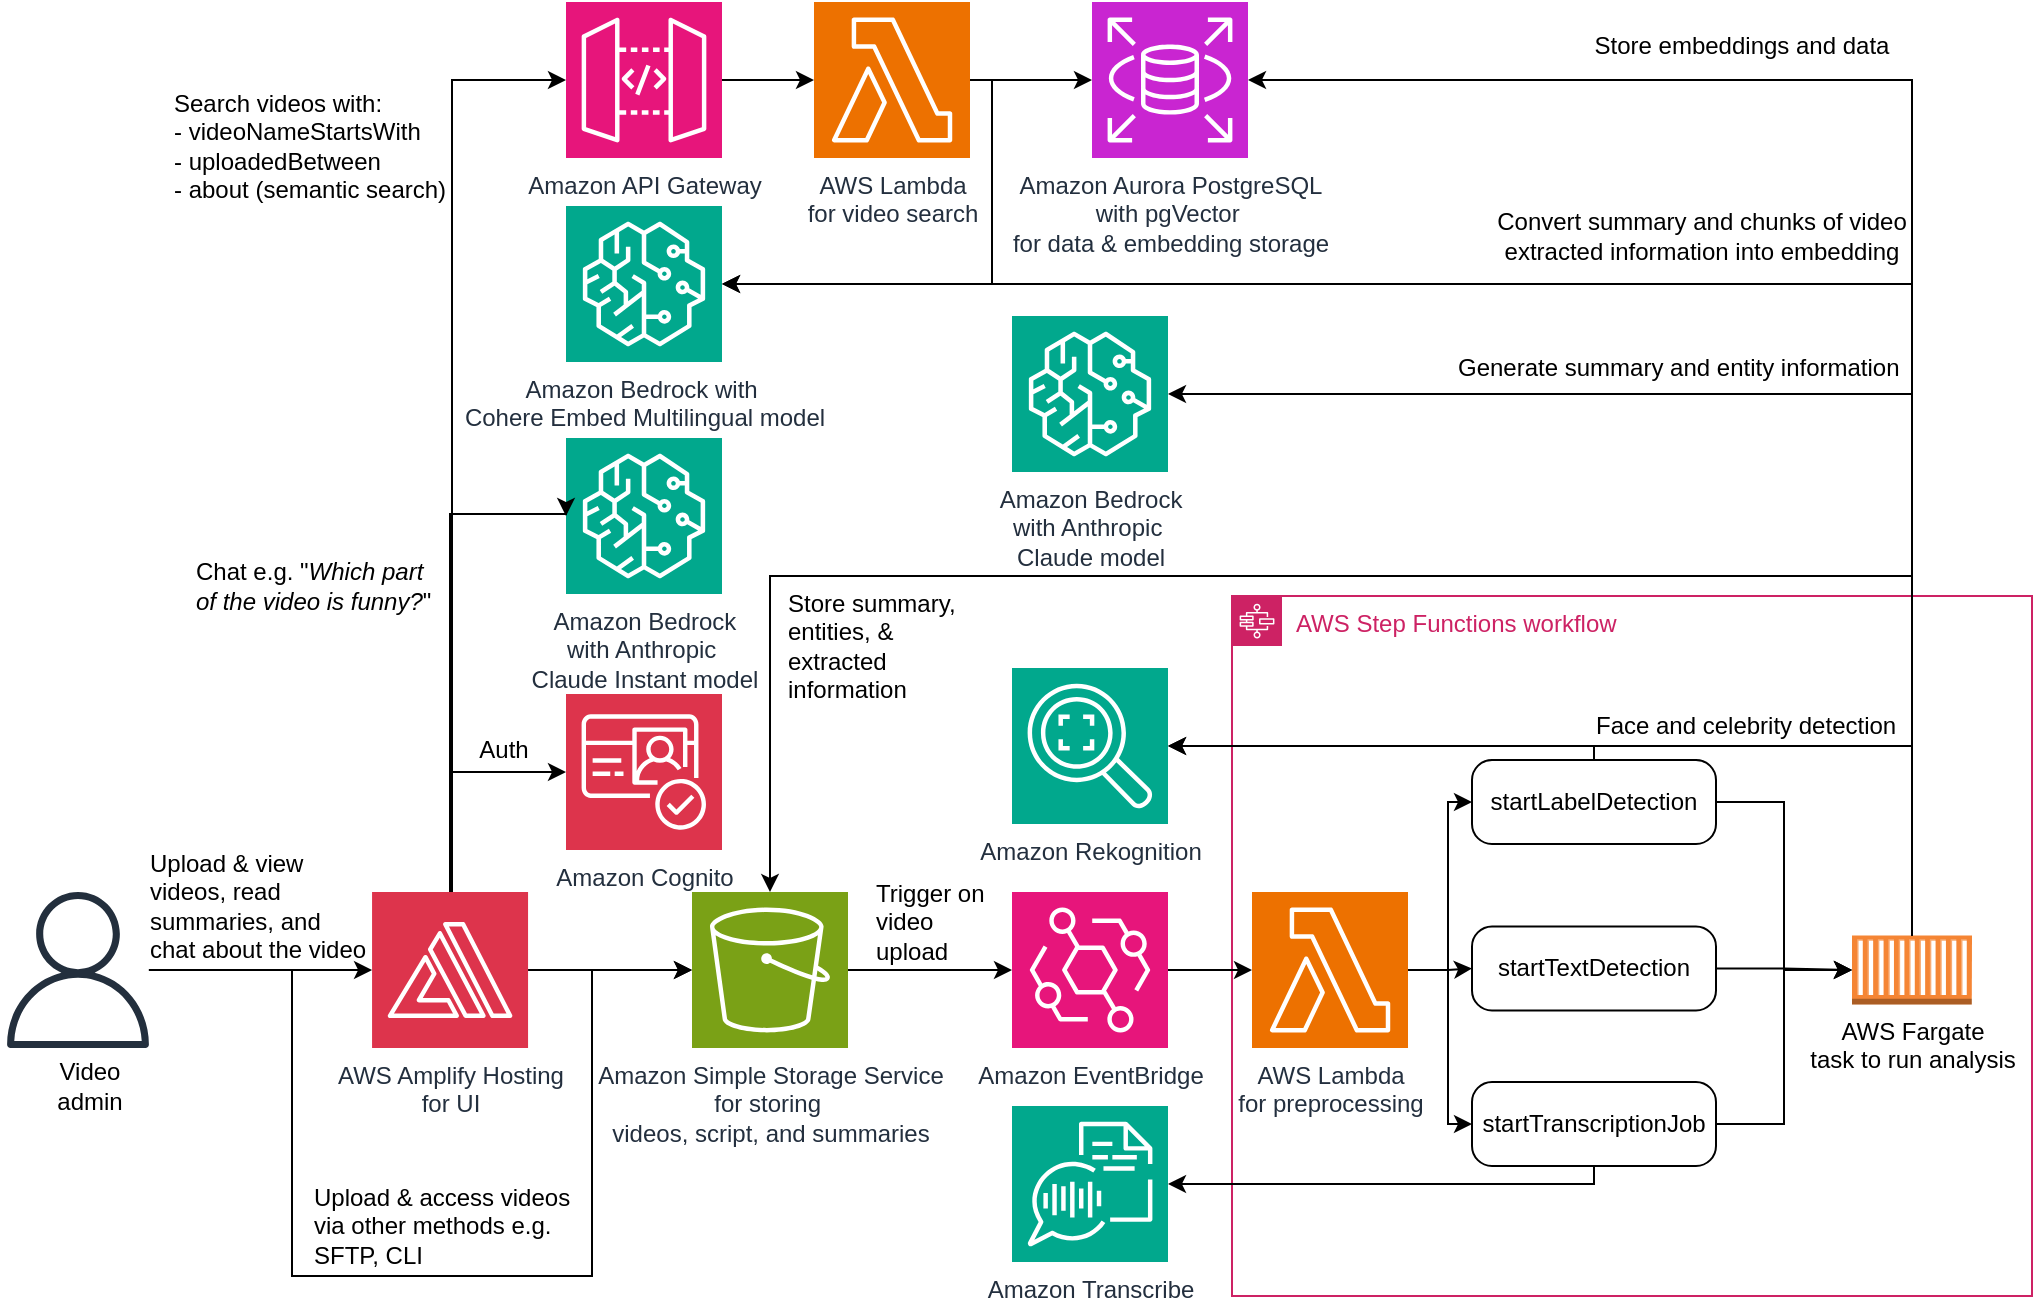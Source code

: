 <mxfile version="21.7.4" type="device">
  <diagram name="Page-1" id="rwKB42pjnMoGIHPFNsBp">
    <mxGraphModel dx="2490" dy="1392" grid="1" gridSize="10" guides="1" tooltips="1" connect="1" arrows="1" fold="1" page="1" pageScale="1" pageWidth="1169" pageHeight="827" math="0" shadow="0">
      <root>
        <mxCell id="0" />
        <mxCell id="1" parent="0" />
        <mxCell id="DDk-xno429yoRDsva6sx-2" value="Amazon Transcribe" style="sketch=0;points=[[0,0,0],[0.25,0,0],[0.5,0,0],[0.75,0,0],[1,0,0],[0,1,0],[0.25,1,0],[0.5,1,0],[0.75,1,0],[1,1,0],[0,0.25,0],[0,0.5,0],[0,0.75,0],[1,0.25,0],[1,0.5,0],[1,0.75,0]];outlineConnect=0;fontColor=#232F3E;fillColor=#01A88D;strokeColor=#ffffff;dashed=0;verticalLabelPosition=bottom;verticalAlign=top;align=center;html=1;fontSize=12;fontStyle=0;aspect=fixed;shape=mxgraph.aws4.resourceIcon;resIcon=mxgraph.aws4.transcribe;" parent="1" vertex="1">
          <mxGeometry x="430" y="405" width="78" height="78" as="geometry" />
        </mxCell>
        <mxCell id="DDk-xno429yoRDsva6sx-3" value="&lt;div&gt;Amazon Simple Storage Service&lt;br&gt;for storing&amp;nbsp;&lt;/div&gt;&lt;div&gt;videos, script, and summaries&lt;br&gt;&lt;/div&gt;" style="sketch=0;points=[[0,0,0],[0.25,0,0],[0.5,0,0],[0.75,0,0],[1,0,0],[0,1,0],[0.25,1,0],[0.5,1,0],[0.75,1,0],[1,1,0],[0,0.25,0],[0,0.5,0],[0,0.75,0],[1,0.25,0],[1,0.5,0],[1,0.75,0]];outlineConnect=0;fontColor=#232F3E;fillColor=#7AA116;strokeColor=#ffffff;dashed=0;verticalLabelPosition=bottom;verticalAlign=top;align=center;html=1;fontSize=12;fontStyle=0;aspect=fixed;shape=mxgraph.aws4.resourceIcon;resIcon=mxgraph.aws4.s3;" parent="1" vertex="1">
          <mxGeometry x="270" y="298" width="78" height="78" as="geometry" />
        </mxCell>
        <mxCell id="DDk-xno429yoRDsva6sx-4" value="Amazon Rekognition" style="sketch=0;points=[[0,0,0],[0.25,0,0],[0.5,0,0],[0.75,0,0],[1,0,0],[0,1,0],[0.25,1,0],[0.5,1,0],[0.75,1,0],[1,1,0],[0,0.25,0],[0,0.5,0],[0,0.75,0],[1,0.25,0],[1,0.5,0],[1,0.75,0]];outlineConnect=0;fontColor=#232F3E;fillColor=#01A88D;strokeColor=#ffffff;dashed=0;verticalLabelPosition=bottom;verticalAlign=top;align=center;html=1;fontSize=12;fontStyle=0;aspect=fixed;shape=mxgraph.aws4.resourceIcon;resIcon=mxgraph.aws4.rekognition_2;" parent="1" vertex="1">
          <mxGeometry x="430" y="186" width="78" height="78" as="geometry" />
        </mxCell>
        <mxCell id="DDk-xno429yoRDsva6sx-5" value="&lt;div&gt;Amazon Bedrock&lt;/div&gt;&lt;div&gt;with Anthropic&amp;nbsp;&lt;/div&gt;&lt;div&gt;Claude Instant model&lt;br&gt;&lt;/div&gt;" style="sketch=0;points=[[0,0,0],[0.25,0,0],[0.5,0,0],[0.75,0,0],[1,0,0],[0,1,0],[0.25,1,0],[0.5,1,0],[0.75,1,0],[1,1,0],[0,0.25,0],[0,0.5,0],[0,0.75,0],[1,0.25,0],[1,0.5,0],[1,0.75,0]];outlineConnect=0;fontColor=#232F3E;fillColor=#01A88D;strokeColor=#ffffff;dashed=0;verticalLabelPosition=bottom;verticalAlign=top;align=center;html=1;fontSize=12;fontStyle=0;aspect=fixed;shape=mxgraph.aws4.resourceIcon;resIcon=mxgraph.aws4.sagemaker;" parent="1" vertex="1">
          <mxGeometry x="207" y="71" width="78" height="78" as="geometry" />
        </mxCell>
        <mxCell id="10H77a8-TWQudCBzGG7n-26" style="edgeStyle=orthogonalEdgeStyle;rounded=0;orthogonalLoop=1;jettySize=auto;html=1;entryX=0;entryY=0.5;entryDx=0;entryDy=0;entryPerimeter=0;" parent="1" source="DDk-xno429yoRDsva6sx-7" target="DDk-xno429yoRDsva6sx-5" edge="1">
          <mxGeometry relative="1" as="geometry">
            <Array as="points">
              <mxPoint x="149" y="109" />
            </Array>
          </mxGeometry>
        </mxCell>
        <mxCell id="10H77a8-TWQudCBzGG7n-39" style="edgeStyle=orthogonalEdgeStyle;rounded=0;orthogonalLoop=1;jettySize=auto;html=1;entryX=0;entryY=0.5;entryDx=0;entryDy=0;entryPerimeter=0;" parent="1" source="DDk-xno429yoRDsva6sx-7" target="DDk-xno429yoRDsva6sx-10" edge="1">
          <mxGeometry relative="1" as="geometry">
            <Array as="points">
              <mxPoint x="150" y="238" />
            </Array>
          </mxGeometry>
        </mxCell>
        <mxCell id="0CJSs1xetkJMjVFmzAFT-11" style="edgeStyle=orthogonalEdgeStyle;rounded=0;orthogonalLoop=1;jettySize=auto;html=1;entryX=0;entryY=0.5;entryDx=0;entryDy=0;entryPerimeter=0;" parent="1" source="DDk-xno429yoRDsva6sx-7" target="0CJSs1xetkJMjVFmzAFT-3" edge="1">
          <mxGeometry relative="1" as="geometry">
            <Array as="points">
              <mxPoint x="150" y="-108" />
            </Array>
          </mxGeometry>
        </mxCell>
        <mxCell id="DDk-xno429yoRDsva6sx-7" value="&lt;div&gt;AWS Amplify Hosting&lt;br&gt;for UI&lt;br&gt;&lt;/div&gt;" style="sketch=0;points=[[0,0,0],[0.25,0,0],[0.5,0,0],[0.75,0,0],[1,0,0],[0,1,0],[0.25,1,0],[0.5,1,0],[0.75,1,0],[1,1,0],[0,0.25,0],[0,0.5,0],[0,0.75,0],[1,0.25,0],[1,0.5,0],[1,0.75,0]];outlineConnect=0;fontColor=#232F3E;fillColor=#DD344C;strokeColor=#ffffff;dashed=0;verticalLabelPosition=bottom;verticalAlign=top;align=center;html=1;fontSize=12;fontStyle=0;aspect=fixed;shape=mxgraph.aws4.resourceIcon;resIcon=mxgraph.aws4.amplify;" parent="1" vertex="1">
          <mxGeometry x="110.03" y="298" width="78" height="78" as="geometry" />
        </mxCell>
        <mxCell id="DDk-xno429yoRDsva6sx-9" value="AWS Step Functions workflow" style="points=[[0,0],[0.25,0],[0.5,0],[0.75,0],[1,0],[1,0.25],[1,0.5],[1,0.75],[1,1],[0.75,1],[0.5,1],[0.25,1],[0,1],[0,0.75],[0,0.5],[0,0.25]];outlineConnect=0;gradientColor=none;html=1;whiteSpace=wrap;fontSize=12;fontStyle=0;container=1;pointerEvents=0;collapsible=0;recursiveResize=0;shape=mxgraph.aws4.group;grIcon=mxgraph.aws4.group_aws_step_functions_workflow;strokeColor=#CD2264;fillColor=none;verticalAlign=top;align=left;spacingLeft=30;fontColor=#CD2264;dashed=0;" parent="1" vertex="1">
          <mxGeometry x="540" y="150" width="400" height="350" as="geometry" />
        </mxCell>
        <mxCell id="0CJSs1xetkJMjVFmzAFT-19" style="edgeStyle=orthogonalEdgeStyle;rounded=0;orthogonalLoop=1;jettySize=auto;html=1;entryX=0;entryY=0.5;entryDx=0;entryDy=0;entryPerimeter=0;" parent="DDk-xno429yoRDsva6sx-9" source="10H77a8-TWQudCBzGG7n-16" target="0CJSs1xetkJMjVFmzAFT-1" edge="1">
          <mxGeometry relative="1" as="geometry" />
        </mxCell>
        <mxCell id="10H77a8-TWQudCBzGG7n-16" value="startLabelDetection" style="points=[[0.25,0,0],[0.5,0,0],[0.75,0,0],[1,0.25,0],[1,0.5,0],[1,0.75,0],[0.75,1,0],[0.5,1,0],[0.25,1,0],[0,0.75,0],[0,0.5,0],[0,0.25,0]];shape=mxgraph.bpmn.task;whiteSpace=wrap;rectStyle=rounded;size=10;html=1;container=1;expand=0;collapsible=0;taskMarker=abstract;" parent="DDk-xno429yoRDsva6sx-9" vertex="1">
          <mxGeometry x="120" y="82" width="122" height="42" as="geometry" />
        </mxCell>
        <mxCell id="0CJSs1xetkJMjVFmzAFT-16" style="edgeStyle=orthogonalEdgeStyle;rounded=0;orthogonalLoop=1;jettySize=auto;html=1;entryX=0;entryY=0.5;entryDx=0;entryDy=0;entryPerimeter=0;" parent="DDk-xno429yoRDsva6sx-9" source="10H77a8-TWQudCBzGG7n-18" target="0CJSs1xetkJMjVFmzAFT-1" edge="1">
          <mxGeometry relative="1" as="geometry" />
        </mxCell>
        <mxCell id="10H77a8-TWQudCBzGG7n-18" value="startTextDetection" style="points=[[0.25,0,0],[0.5,0,0],[0.75,0,0],[1,0.25,0],[1,0.5,0],[1,0.75,0],[0.75,1,0],[0.5,1,0],[0.25,1,0],[0,0.75,0],[0,0.5,0],[0,0.25,0]];shape=mxgraph.bpmn.task;whiteSpace=wrap;rectStyle=rounded;size=10;html=1;container=1;expand=0;collapsible=0;taskMarker=abstract;" parent="DDk-xno429yoRDsva6sx-9" vertex="1">
          <mxGeometry x="120" y="165.25" width="122" height="42" as="geometry" />
        </mxCell>
        <mxCell id="0CJSs1xetkJMjVFmzAFT-20" style="edgeStyle=orthogonalEdgeStyle;rounded=0;orthogonalLoop=1;jettySize=auto;html=1;entryX=0;entryY=0.5;entryDx=0;entryDy=0;entryPerimeter=0;" parent="DDk-xno429yoRDsva6sx-9" source="10H77a8-TWQudCBzGG7n-20" target="0CJSs1xetkJMjVFmzAFT-1" edge="1">
          <mxGeometry relative="1" as="geometry" />
        </mxCell>
        <mxCell id="10H77a8-TWQudCBzGG7n-20" value="startTranscriptionJob" style="points=[[0.25,0,0],[0.5,0,0],[0.75,0,0],[1,0.25,0],[1,0.5,0],[1,0.75,0],[0.75,1,0],[0.5,1,0],[0.25,1,0],[0,0.75,0],[0,0.5,0],[0,0.25,0]];shape=mxgraph.bpmn.task;whiteSpace=wrap;rectStyle=rounded;size=10;html=1;container=1;expand=0;collapsible=0;taskMarker=abstract;" parent="DDk-xno429yoRDsva6sx-9" vertex="1">
          <mxGeometry x="120" y="243" width="122" height="42" as="geometry" />
        </mxCell>
        <mxCell id="0CJSs1xetkJMjVFmzAFT-1" value="&lt;div&gt;AWS Fargate&lt;/div&gt;&lt;div&gt;task to run analysis &lt;br&gt;&lt;/div&gt;" style="outlineConnect=0;dashed=0;verticalLabelPosition=bottom;verticalAlign=top;align=center;html=1;shape=mxgraph.aws3.ec2_compute_container;fillColor=#F58534;gradientColor=none;" parent="DDk-xno429yoRDsva6sx-9" vertex="1">
          <mxGeometry x="310" y="169.75" width="60" height="34.5" as="geometry" />
        </mxCell>
        <mxCell id="0CJSs1xetkJMjVFmzAFT-15" style="edgeStyle=orthogonalEdgeStyle;rounded=0;orthogonalLoop=1;jettySize=auto;html=1;" parent="DDk-xno429yoRDsva6sx-9" source="0CJSs1xetkJMjVFmzAFT-14" target="10H77a8-TWQudCBzGG7n-18" edge="1">
          <mxGeometry relative="1" as="geometry" />
        </mxCell>
        <mxCell id="0CJSs1xetkJMjVFmzAFT-35" style="edgeStyle=orthogonalEdgeStyle;rounded=0;orthogonalLoop=1;jettySize=auto;html=1;entryX=0;entryY=0.5;entryDx=0;entryDy=0;entryPerimeter=0;" parent="DDk-xno429yoRDsva6sx-9" source="0CJSs1xetkJMjVFmzAFT-14" target="10H77a8-TWQudCBzGG7n-20" edge="1">
          <mxGeometry relative="1" as="geometry">
            <Array as="points">
              <mxPoint x="108" y="187" />
              <mxPoint x="108" y="264" />
            </Array>
          </mxGeometry>
        </mxCell>
        <mxCell id="0CJSs1xetkJMjVFmzAFT-36" style="edgeStyle=orthogonalEdgeStyle;rounded=0;orthogonalLoop=1;jettySize=auto;html=1;entryX=0;entryY=0.5;entryDx=0;entryDy=0;entryPerimeter=0;" parent="DDk-xno429yoRDsva6sx-9" source="0CJSs1xetkJMjVFmzAFT-14" target="10H77a8-TWQudCBzGG7n-16" edge="1">
          <mxGeometry relative="1" as="geometry">
            <Array as="points">
              <mxPoint x="108" y="187" />
              <mxPoint x="108" y="103" />
            </Array>
          </mxGeometry>
        </mxCell>
        <mxCell id="0CJSs1xetkJMjVFmzAFT-14" value="&lt;div&gt;AWS Lambda&lt;/div&gt;&lt;div&gt;for preprocessing&lt;br&gt;&lt;/div&gt;" style="sketch=0;points=[[0,0,0],[0.25,0,0],[0.5,0,0],[0.75,0,0],[1,0,0],[0,1,0],[0.25,1,0],[0.5,1,0],[0.75,1,0],[1,1,0],[0,0.25,0],[0,0.5,0],[0,0.75,0],[1,0.25,0],[1,0.5,0],[1,0.75,0]];outlineConnect=0;fontColor=#232F3E;fillColor=#ED7100;strokeColor=#ffffff;dashed=0;verticalLabelPosition=bottom;verticalAlign=top;align=center;html=1;fontSize=12;fontStyle=0;aspect=fixed;shape=mxgraph.aws4.resourceIcon;resIcon=mxgraph.aws4.lambda;" parent="DDk-xno429yoRDsva6sx-9" vertex="1">
          <mxGeometry x="10" y="148" width="78" height="78" as="geometry" />
        </mxCell>
        <mxCell id="_Ul0H09G1Usbthheyiwo-2" value="&lt;div align=&quot;left&quot;&gt;Face and celebrity detection&lt;br&gt;&lt;/div&gt;" style="text;html=1;strokeColor=none;fillColor=none;align=left;verticalAlign=middle;whiteSpace=wrap;rounded=0;" vertex="1" parent="DDk-xno429yoRDsva6sx-9">
          <mxGeometry x="180" y="50" width="160" height="30" as="geometry" />
        </mxCell>
        <mxCell id="DDk-xno429yoRDsva6sx-10" value="Amazon Cognito" style="sketch=0;points=[[0,0,0],[0.25,0,0],[0.5,0,0],[0.75,0,0],[1,0,0],[0,1,0],[0.25,1,0],[0.5,1,0],[0.75,1,0],[1,1,0],[0,0.25,0],[0,0.5,0],[0,0.75,0],[1,0.25,0],[1,0.5,0],[1,0.75,0]];outlineConnect=0;fontColor=#232F3E;fillColor=#DD344C;strokeColor=#ffffff;dashed=0;verticalLabelPosition=bottom;verticalAlign=top;align=center;html=1;fontSize=12;fontStyle=0;aspect=fixed;shape=mxgraph.aws4.resourceIcon;resIcon=mxgraph.aws4.cognito;" parent="1" vertex="1">
          <mxGeometry x="207" y="199" width="78" height="78" as="geometry" />
        </mxCell>
        <mxCell id="10H77a8-TWQudCBzGG7n-12" style="edgeStyle=orthogonalEdgeStyle;rounded=0;orthogonalLoop=1;jettySize=auto;html=1;entryX=0;entryY=0.5;entryDx=0;entryDy=0;entryPerimeter=0;" parent="1" source="DDk-xno429yoRDsva6sx-12" target="0CJSs1xetkJMjVFmzAFT-14" edge="1">
          <mxGeometry relative="1" as="geometry">
            <Array as="points" />
          </mxGeometry>
        </mxCell>
        <mxCell id="DDk-xno429yoRDsva6sx-12" value="Amazon EventBridge" style="sketch=0;points=[[0,0,0],[0.25,0,0],[0.5,0,0],[0.75,0,0],[1,0,0],[0,1,0],[0.25,1,0],[0.5,1,0],[0.75,1,0],[1,1,0],[0,0.25,0],[0,0.5,0],[0,0.75,0],[1,0.25,0],[1,0.5,0],[1,0.75,0]];outlineConnect=0;fontColor=#232F3E;fillColor=#E7157B;strokeColor=#ffffff;dashed=0;verticalLabelPosition=bottom;verticalAlign=top;align=center;html=1;fontSize=12;fontStyle=0;aspect=fixed;shape=mxgraph.aws4.resourceIcon;resIcon=mxgraph.aws4.eventbridge;" parent="1" vertex="1">
          <mxGeometry x="430" y="298" width="78" height="78" as="geometry" />
        </mxCell>
        <mxCell id="DDk-xno429yoRDsva6sx-23" style="edgeStyle=orthogonalEdgeStyle;rounded=0;orthogonalLoop=1;jettySize=auto;html=1;exitX=1;exitY=0.5;exitDx=0;exitDy=0;exitPerimeter=0;entryX=0;entryY=0.5;entryDx=0;entryDy=0;entryPerimeter=0;" parent="1" edge="1">
          <mxGeometry relative="1" as="geometry">
            <mxPoint x="358" y="119" as="targetPoint" />
          </mxGeometry>
        </mxCell>
        <mxCell id="DDk-xno429yoRDsva6sx-25" style="edgeStyle=orthogonalEdgeStyle;rounded=0;orthogonalLoop=1;jettySize=auto;html=1;exitX=1;exitY=0.5;exitDx=0;exitDy=0;exitPerimeter=0;entryX=0;entryY=0.5;entryDx=0;entryDy=0;entryPerimeter=0;" parent="1" source="DDk-xno429yoRDsva6sx-7" target="DDk-xno429yoRDsva6sx-3" edge="1">
          <mxGeometry relative="1" as="geometry">
            <mxPoint x="358.0" y="399" as="targetPoint" />
          </mxGeometry>
        </mxCell>
        <mxCell id="DDk-xno429yoRDsva6sx-35" style="edgeStyle=orthogonalEdgeStyle;rounded=0;orthogonalLoop=1;jettySize=auto;html=1;exitX=1;exitY=0.5;exitDx=0;exitDy=0;exitPerimeter=0;entryX=0;entryY=0.5;entryDx=0;entryDy=0;entryPerimeter=0;" parent="1" source="DDk-xno429yoRDsva6sx-3" target="DDk-xno429yoRDsva6sx-12" edge="1">
          <mxGeometry relative="1" as="geometry" />
        </mxCell>
        <mxCell id="10H77a8-TWQudCBzGG7n-3" style="edgeStyle=orthogonalEdgeStyle;rounded=0;orthogonalLoop=1;jettySize=auto;html=1;entryX=0;entryY=0.5;entryDx=0;entryDy=0;entryPerimeter=0;" parent="1" source="10H77a8-TWQudCBzGG7n-1" target="DDk-xno429yoRDsva6sx-7" edge="1">
          <mxGeometry relative="1" as="geometry">
            <mxPoint x="68.03" y="370" as="targetPoint" />
          </mxGeometry>
        </mxCell>
        <mxCell id="10H77a8-TWQudCBzGG7n-7" style="edgeStyle=orthogonalEdgeStyle;rounded=0;orthogonalLoop=1;jettySize=auto;html=1;entryX=0;entryY=0.5;entryDx=0;entryDy=0;entryPerimeter=0;" parent="1" source="10H77a8-TWQudCBzGG7n-1" target="DDk-xno429yoRDsva6sx-3" edge="1">
          <mxGeometry relative="1" as="geometry">
            <Array as="points">
              <mxPoint x="70" y="337" />
              <mxPoint x="70" y="490" />
              <mxPoint x="220" y="490" />
              <mxPoint x="220" y="337" />
            </Array>
          </mxGeometry>
        </mxCell>
        <mxCell id="10H77a8-TWQudCBzGG7n-1" value="" style="sketch=0;outlineConnect=0;fontColor=#232F3E;gradientColor=none;fillColor=#232F3D;strokeColor=none;dashed=0;verticalLabelPosition=bottom;verticalAlign=top;align=center;html=1;fontSize=12;fontStyle=0;aspect=fixed;pointerEvents=1;shape=mxgraph.aws4.user;" parent="1" vertex="1">
          <mxGeometry x="-76" y="298" width="78" height="78" as="geometry" />
        </mxCell>
        <mxCell id="10H77a8-TWQudCBzGG7n-2" value="Video admin" style="text;html=1;strokeColor=none;fillColor=none;align=center;verticalAlign=middle;whiteSpace=wrap;rounded=0;" parent="1" vertex="1">
          <mxGeometry x="-61" y="380" width="60" height="30" as="geometry" />
        </mxCell>
        <mxCell id="10H77a8-TWQudCBzGG7n-4" value="&lt;div align=&quot;left&quot;&gt;Upload &amp;amp; view videos, read summaries, and chat about the video&lt;br&gt;&lt;/div&gt;" style="text;html=1;strokeColor=none;fillColor=none;align=left;verticalAlign=middle;whiteSpace=wrap;rounded=0;" parent="1" vertex="1">
          <mxGeometry x="-3" y="290" width="112" height="30" as="geometry" />
        </mxCell>
        <mxCell id="10H77a8-TWQudCBzGG7n-8" value="&lt;div align=&quot;left&quot;&gt;Upload &amp;amp; access videos via other methods e.g. SFTP, CLI&lt;br&gt;&lt;/div&gt;" style="text;html=1;strokeColor=none;fillColor=none;align=left;verticalAlign=middle;whiteSpace=wrap;rounded=0;" parent="1" vertex="1">
          <mxGeometry x="79.03" y="450" width="140" height="30" as="geometry" />
        </mxCell>
        <mxCell id="10H77a8-TWQudCBzGG7n-9" value="Auth" style="text;html=1;strokeColor=none;fillColor=none;align=center;verticalAlign=middle;whiteSpace=wrap;rounded=0;" parent="1" vertex="1">
          <mxGeometry x="146" y="212" width="60" height="30" as="geometry" />
        </mxCell>
        <mxCell id="10H77a8-TWQudCBzGG7n-10" value="&lt;div align=&quot;left&quot;&gt;Trigger on video upload&lt;/div&gt;" style="text;html=1;strokeColor=none;fillColor=none;align=left;verticalAlign=middle;whiteSpace=wrap;rounded=0;" parent="1" vertex="1">
          <mxGeometry x="360" y="298" width="60" height="30" as="geometry" />
        </mxCell>
        <mxCell id="10H77a8-TWQudCBzGG7n-22" style="edgeStyle=orthogonalEdgeStyle;rounded=0;orthogonalLoop=1;jettySize=auto;html=1;entryX=1;entryY=0.5;entryDx=0;entryDy=0;entryPerimeter=0;" parent="1" source="0CJSs1xetkJMjVFmzAFT-1" target="8AMggAb0-9MPvf2A1IFq-4" edge="1">
          <mxGeometry relative="1" as="geometry">
            <Array as="points">
              <mxPoint x="880" y="49" />
            </Array>
            <mxPoint x="760" y="330" as="sourcePoint" />
            <mxPoint x="285" y="110" as="targetPoint" />
          </mxGeometry>
        </mxCell>
        <mxCell id="10H77a8-TWQudCBzGG7n-27" value="Chat e.g. &quot;&lt;i&gt;Which part of the video is funny?&lt;/i&gt;&quot;" style="text;html=1;strokeColor=none;fillColor=none;align=left;verticalAlign=middle;whiteSpace=wrap;rounded=0;" parent="1" vertex="1">
          <mxGeometry x="20" y="130" width="126" height="30" as="geometry" />
        </mxCell>
        <mxCell id="10H77a8-TWQudCBzGG7n-28" value="&lt;div align=&quot;left&quot;&gt;Generate summary and entity information&lt;br&gt;&lt;/div&gt;" style="text;html=1;strokeColor=none;fillColor=none;align=left;verticalAlign=middle;whiteSpace=wrap;rounded=0;" parent="1" vertex="1">
          <mxGeometry x="651" y="21" width="230" height="30" as="geometry" />
        </mxCell>
        <mxCell id="10H77a8-TWQudCBzGG7n-38" style="edgeStyle=orthogonalEdgeStyle;rounded=0;orthogonalLoop=1;jettySize=auto;html=1;entryX=0.5;entryY=0;entryDx=0;entryDy=0;entryPerimeter=0;exitX=0.5;exitY=0;exitDx=0;exitDy=0;exitPerimeter=0;" parent="1" source="0CJSs1xetkJMjVFmzAFT-1" target="DDk-xno429yoRDsva6sx-3" edge="1">
          <mxGeometry relative="1" as="geometry">
            <Array as="points">
              <mxPoint x="880" y="140" />
              <mxPoint x="309" y="140" />
            </Array>
            <mxPoint x="755" y="310" as="sourcePoint" />
          </mxGeometry>
        </mxCell>
        <mxCell id="10H77a8-TWQudCBzGG7n-40" value="&lt;div align=&quot;left&quot;&gt;Store summary, entities, &amp;amp; extracted information&lt;/div&gt;" style="text;html=1;strokeColor=none;fillColor=none;align=left;verticalAlign=middle;whiteSpace=wrap;rounded=0;" parent="1" vertex="1">
          <mxGeometry x="316" y="160" width="100" height="30" as="geometry" />
        </mxCell>
        <mxCell id="0CJSs1xetkJMjVFmzAFT-7" style="edgeStyle=orthogonalEdgeStyle;rounded=0;orthogonalLoop=1;jettySize=auto;html=1;entryX=1;entryY=0.5;entryDx=0;entryDy=0;entryPerimeter=0;" parent="1" source="0CJSs1xetkJMjVFmzAFT-1" target="0CJSs1xetkJMjVFmzAFT-6" edge="1">
          <mxGeometry relative="1" as="geometry">
            <Array as="points">
              <mxPoint x="880" y="-108" />
            </Array>
          </mxGeometry>
        </mxCell>
        <mxCell id="0CJSs1xetkJMjVFmzAFT-10" style="edgeStyle=orthogonalEdgeStyle;rounded=0;orthogonalLoop=1;jettySize=auto;html=1;" parent="1" source="0CJSs1xetkJMjVFmzAFT-3" target="0CJSs1xetkJMjVFmzAFT-4" edge="1">
          <mxGeometry relative="1" as="geometry" />
        </mxCell>
        <mxCell id="0CJSs1xetkJMjVFmzAFT-3" value="Amazon API Gateway" style="sketch=0;points=[[0,0,0],[0.25,0,0],[0.5,0,0],[0.75,0,0],[1,0,0],[0,1,0],[0.25,1,0],[0.5,1,0],[0.75,1,0],[1,1,0],[0,0.25,0],[0,0.5,0],[0,0.75,0],[1,0.25,0],[1,0.5,0],[1,0.75,0]];outlineConnect=0;fontColor=#232F3E;fillColor=#E7157B;strokeColor=#ffffff;dashed=0;verticalLabelPosition=bottom;verticalAlign=top;align=center;html=1;fontSize=12;fontStyle=0;aspect=fixed;shape=mxgraph.aws4.resourceIcon;resIcon=mxgraph.aws4.api_gateway;" parent="1" vertex="1">
          <mxGeometry x="207" y="-147" width="78" height="78" as="geometry" />
        </mxCell>
        <mxCell id="0CJSs1xetkJMjVFmzAFT-9" style="edgeStyle=orthogonalEdgeStyle;rounded=0;orthogonalLoop=1;jettySize=auto;html=1;entryX=0;entryY=0.5;entryDx=0;entryDy=0;entryPerimeter=0;" parent="1" source="0CJSs1xetkJMjVFmzAFT-4" target="0CJSs1xetkJMjVFmzAFT-6" edge="1">
          <mxGeometry relative="1" as="geometry" />
        </mxCell>
        <mxCell id="0CJSs1xetkJMjVFmzAFT-30" style="edgeStyle=orthogonalEdgeStyle;rounded=0;orthogonalLoop=1;jettySize=auto;html=1;entryX=1;entryY=0.5;entryDx=0;entryDy=0;entryPerimeter=0;" parent="1" source="0CJSs1xetkJMjVFmzAFT-4" target="0CJSs1xetkJMjVFmzAFT-13" edge="1">
          <mxGeometry relative="1" as="geometry">
            <Array as="points">
              <mxPoint x="420" y="-108" />
              <mxPoint x="420" y="-6" />
            </Array>
          </mxGeometry>
        </mxCell>
        <mxCell id="0CJSs1xetkJMjVFmzAFT-4" value="&lt;div&gt;AWS Lambda&lt;/div&gt;&lt;div&gt;for video search&lt;br&gt;&lt;/div&gt;" style="sketch=0;points=[[0,0,0],[0.25,0,0],[0.5,0,0],[0.75,0,0],[1,0,0],[0,1,0],[0.25,1,0],[0.5,1,0],[0.75,1,0],[1,1,0],[0,0.25,0],[0,0.5,0],[0,0.75,0],[1,0.25,0],[1,0.5,0],[1,0.75,0]];outlineConnect=0;fontColor=#232F3E;fillColor=#ED7100;strokeColor=#ffffff;dashed=0;verticalLabelPosition=bottom;verticalAlign=top;align=center;html=1;fontSize=12;fontStyle=0;aspect=fixed;shape=mxgraph.aws4.resourceIcon;resIcon=mxgraph.aws4.lambda;" parent="1" vertex="1">
          <mxGeometry x="331" y="-147" width="78" height="78" as="geometry" />
        </mxCell>
        <mxCell id="0CJSs1xetkJMjVFmzAFT-6" value="&lt;div&gt;Amazon Aurora PostgreSQL&lt;/div&gt;&lt;div&gt;with pgVector&amp;nbsp;&lt;/div&gt;&lt;div&gt;for data &amp;amp; embedding storage&lt;br&gt;&lt;/div&gt;" style="sketch=0;points=[[0,0,0],[0.25,0,0],[0.5,0,0],[0.75,0,0],[1,0,0],[0,1,0],[0.25,1,0],[0.5,1,0],[0.75,1,0],[1,1,0],[0,0.25,0],[0,0.5,0],[0,0.75,0],[1,0.25,0],[1,0.5,0],[1,0.75,0]];outlineConnect=0;fontColor=#232F3E;fillColor=#C925D1;strokeColor=#ffffff;dashed=0;verticalLabelPosition=bottom;verticalAlign=top;align=center;html=1;fontSize=12;fontStyle=0;aspect=fixed;shape=mxgraph.aws4.resourceIcon;resIcon=mxgraph.aws4.rds;" parent="1" vertex="1">
          <mxGeometry x="470" y="-147" width="78" height="78" as="geometry" />
        </mxCell>
        <mxCell id="0CJSs1xetkJMjVFmzAFT-8" value="Store embeddings and data" style="text;html=1;strokeColor=none;fillColor=none;align=center;verticalAlign=middle;whiteSpace=wrap;rounded=0;" parent="1" vertex="1">
          <mxGeometry x="720" y="-140" width="150" height="30" as="geometry" />
        </mxCell>
        <mxCell id="0CJSs1xetkJMjVFmzAFT-12" value="&lt;div align=&quot;left&quot;&gt;Search videos with:&lt;br&gt;- videoNameStartsWith&lt;br&gt;&lt;/div&gt;&lt;div align=&quot;left&quot;&gt;- uploadedBetween&lt;br&gt;&lt;/div&gt;&lt;div align=&quot;left&quot;&gt;- about (semantic search)&lt;br&gt;&lt;/div&gt;" style="text;html=1;strokeColor=none;fillColor=none;align=left;verticalAlign=middle;whiteSpace=wrap;rounded=0;" parent="1" vertex="1">
          <mxGeometry x="9" y="-90" width="160" height="30" as="geometry" />
        </mxCell>
        <mxCell id="0CJSs1xetkJMjVFmzAFT-13" value="&lt;div&gt;Amazon Bedrock with&amp;nbsp;&lt;/div&gt;&lt;div&gt;Cohere Embed Multilingual model&lt;br&gt;&lt;/div&gt;" style="sketch=0;points=[[0,0,0],[0.25,0,0],[0.5,0,0],[0.75,0,0],[1,0,0],[0,1,0],[0.25,1,0],[0.5,1,0],[0.75,1,0],[1,1,0],[0,0.25,0],[0,0.5,0],[0,0.75,0],[1,0.25,0],[1,0.5,0],[1,0.75,0]];outlineConnect=0;fontColor=#232F3E;fillColor=#01A88D;strokeColor=#ffffff;dashed=0;verticalLabelPosition=bottom;verticalAlign=top;align=center;html=1;fontSize=12;fontStyle=0;aspect=fixed;shape=mxgraph.aws4.resourceIcon;resIcon=mxgraph.aws4.sagemaker;" parent="1" vertex="1">
          <mxGeometry x="207" y="-45" width="78" height="78" as="geometry" />
        </mxCell>
        <mxCell id="0CJSs1xetkJMjVFmzAFT-17" style="edgeStyle=orthogonalEdgeStyle;rounded=0;orthogonalLoop=1;jettySize=auto;html=1;exitX=0.5;exitY=0;exitDx=0;exitDy=0;exitPerimeter=0;" parent="1" edge="1">
          <mxGeometry relative="1" as="geometry">
            <mxPoint x="721" y="232" as="sourcePoint" />
            <mxPoint x="508" y="225" as="targetPoint" />
            <Array as="points">
              <mxPoint x="721" y="225" />
            </Array>
          </mxGeometry>
        </mxCell>
        <mxCell id="0CJSs1xetkJMjVFmzAFT-23" style="edgeStyle=orthogonalEdgeStyle;rounded=0;orthogonalLoop=1;jettySize=auto;html=1;entryX=1;entryY=0.5;entryDx=0;entryDy=0;entryPerimeter=0;" parent="1" source="0CJSs1xetkJMjVFmzAFT-1" target="0CJSs1xetkJMjVFmzAFT-13" edge="1">
          <mxGeometry relative="1" as="geometry">
            <Array as="points">
              <mxPoint x="880" y="-6" />
            </Array>
          </mxGeometry>
        </mxCell>
        <mxCell id="0CJSs1xetkJMjVFmzAFT-26" value="Convert summary and chunks of video extracted information into embedding" style="text;html=1;strokeColor=none;fillColor=none;align=center;verticalAlign=middle;whiteSpace=wrap;rounded=0;" parent="1" vertex="1">
          <mxGeometry x="660" y="-45" width="230" height="30" as="geometry" />
        </mxCell>
        <mxCell id="0CJSs1xetkJMjVFmzAFT-34" style="edgeStyle=orthogonalEdgeStyle;rounded=0;orthogonalLoop=1;jettySize=auto;html=1;entryX=1;entryY=0.5;entryDx=0;entryDy=0;entryPerimeter=0;" parent="1" source="10H77a8-TWQudCBzGG7n-20" target="DDk-xno429yoRDsva6sx-2" edge="1">
          <mxGeometry relative="1" as="geometry">
            <Array as="points">
              <mxPoint x="721" y="444" />
            </Array>
          </mxGeometry>
        </mxCell>
        <mxCell id="8AMggAb0-9MPvf2A1IFq-4" value="&lt;div&gt;Amazon Bedrock&lt;/div&gt;&lt;div&gt;with Anthropic&amp;nbsp;&lt;/div&gt;&lt;div&gt;Claude model&lt;br&gt;&lt;/div&gt;" style="sketch=0;points=[[0,0,0],[0.25,0,0],[0.5,0,0],[0.75,0,0],[1,0,0],[0,1,0],[0.25,1,0],[0.5,1,0],[0.75,1,0],[1,1,0],[0,0.25,0],[0,0.5,0],[0,0.75,0],[1,0.25,0],[1,0.5,0],[1,0.75,0]];outlineConnect=0;fontColor=#232F3E;fillColor=#01A88D;strokeColor=#ffffff;dashed=0;verticalLabelPosition=bottom;verticalAlign=top;align=center;html=1;fontSize=12;fontStyle=0;aspect=fixed;shape=mxgraph.aws4.resourceIcon;resIcon=mxgraph.aws4.sagemaker;" parent="1" vertex="1">
          <mxGeometry x="430" y="10" width="78" height="78" as="geometry" />
        </mxCell>
        <mxCell id="_Ul0H09G1Usbthheyiwo-1" style="edgeStyle=orthogonalEdgeStyle;rounded=0;orthogonalLoop=1;jettySize=auto;html=1;entryX=1;entryY=0.5;entryDx=0;entryDy=0;entryPerimeter=0;" edge="1" parent="1" source="0CJSs1xetkJMjVFmzAFT-1" target="DDk-xno429yoRDsva6sx-4">
          <mxGeometry relative="1" as="geometry">
            <Array as="points">
              <mxPoint x="880" y="225" />
            </Array>
          </mxGeometry>
        </mxCell>
      </root>
    </mxGraphModel>
  </diagram>
</mxfile>
